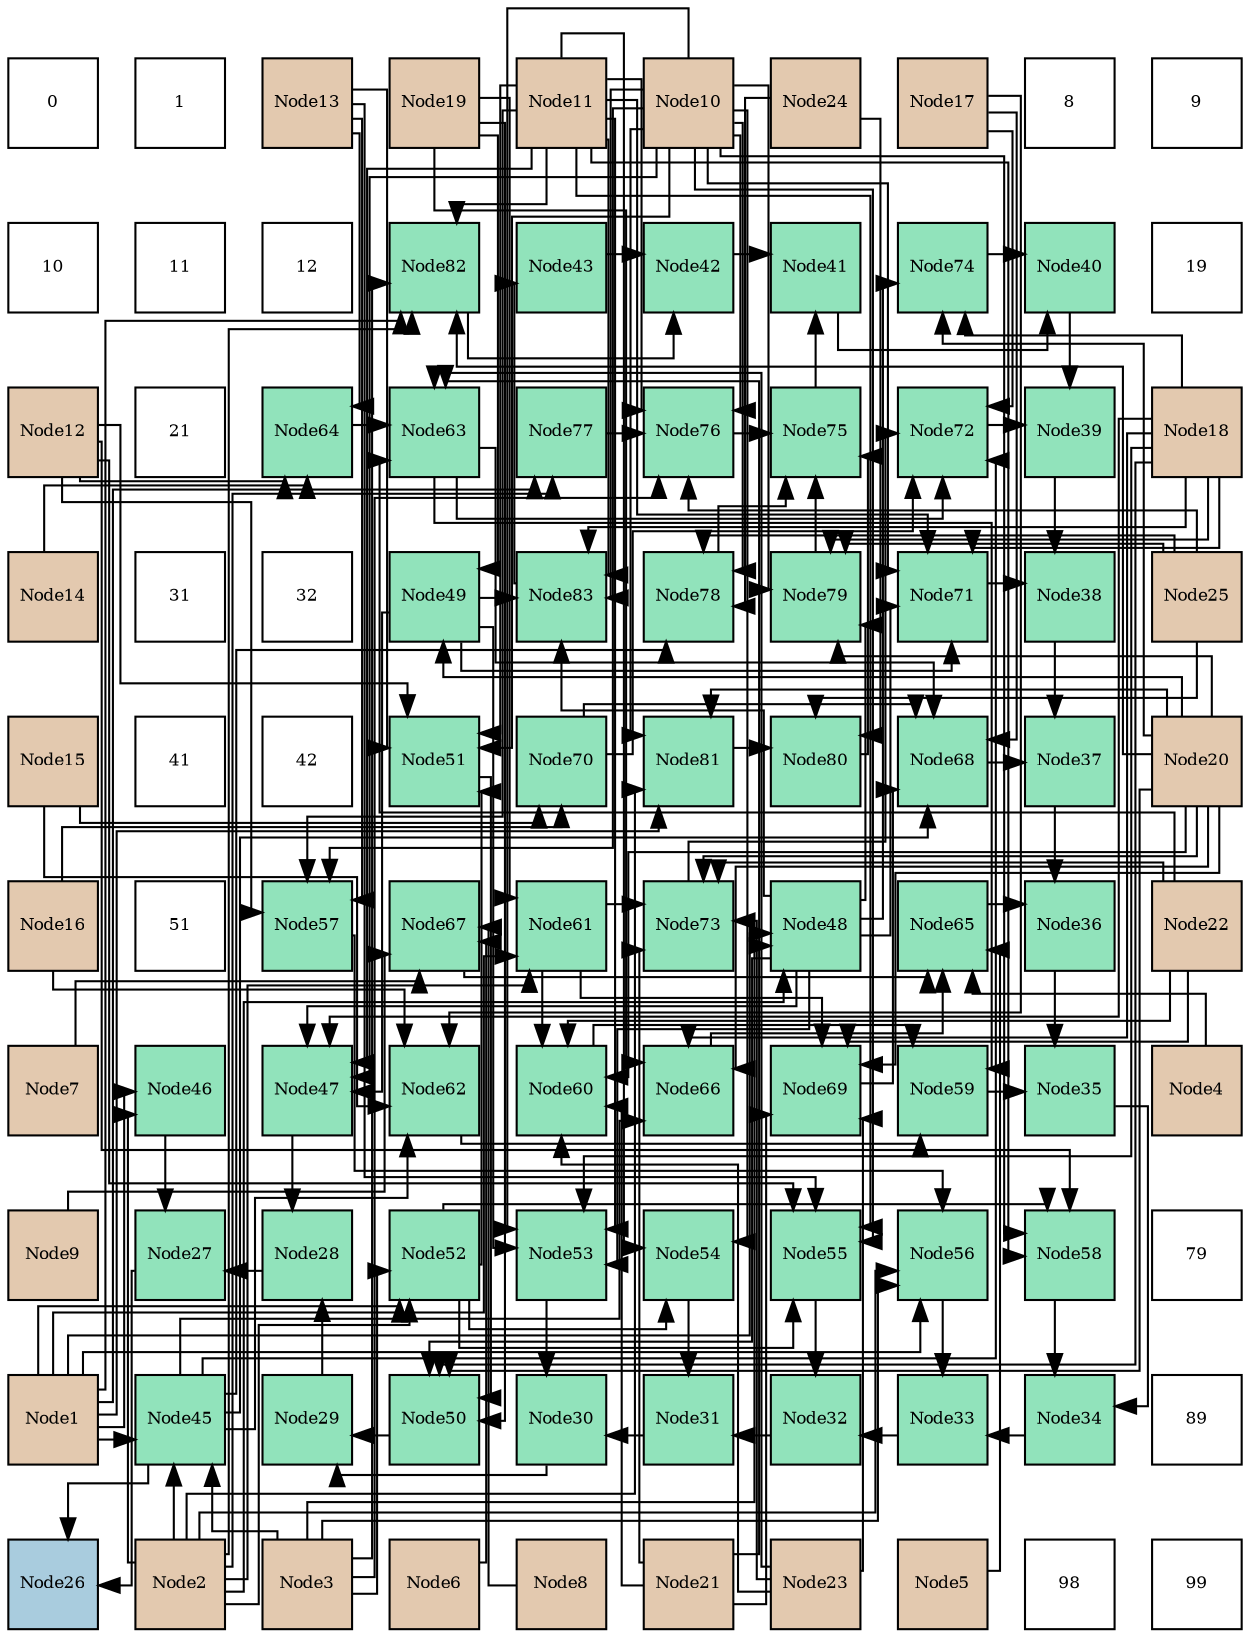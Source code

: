 digraph layout{
 rankdir=TB;
 splines=ortho;
 node [style=filled shape=square fixedsize=true width=0.6];
0[label="0", fontsize=8, fillcolor="#ffffff"];
1[label="1", fontsize=8, fillcolor="#ffffff"];
2[label="Node13", fontsize=8, fillcolor="#e3c9af"];
3[label="Node19", fontsize=8, fillcolor="#e3c9af"];
4[label="Node11", fontsize=8, fillcolor="#e3c9af"];
5[label="Node10", fontsize=8, fillcolor="#e3c9af"];
6[label="Node24", fontsize=8, fillcolor="#e3c9af"];
7[label="Node17", fontsize=8, fillcolor="#e3c9af"];
8[label="8", fontsize=8, fillcolor="#ffffff"];
9[label="9", fontsize=8, fillcolor="#ffffff"];
10[label="10", fontsize=8, fillcolor="#ffffff"];
11[label="11", fontsize=8, fillcolor="#ffffff"];
12[label="12", fontsize=8, fillcolor="#ffffff"];
13[label="Node82", fontsize=8, fillcolor="#91e3bb"];
14[label="Node43", fontsize=8, fillcolor="#91e3bb"];
15[label="Node42", fontsize=8, fillcolor="#91e3bb"];
16[label="Node41", fontsize=8, fillcolor="#91e3bb"];
17[label="Node74", fontsize=8, fillcolor="#91e3bb"];
18[label="Node40", fontsize=8, fillcolor="#91e3bb"];
19[label="19", fontsize=8, fillcolor="#ffffff"];
20[label="Node12", fontsize=8, fillcolor="#e3c9af"];
21[label="21", fontsize=8, fillcolor="#ffffff"];
22[label="Node64", fontsize=8, fillcolor="#91e3bb"];
23[label="Node63", fontsize=8, fillcolor="#91e3bb"];
24[label="Node77", fontsize=8, fillcolor="#91e3bb"];
25[label="Node76", fontsize=8, fillcolor="#91e3bb"];
26[label="Node75", fontsize=8, fillcolor="#91e3bb"];
27[label="Node72", fontsize=8, fillcolor="#91e3bb"];
28[label="Node39", fontsize=8, fillcolor="#91e3bb"];
29[label="Node18", fontsize=8, fillcolor="#e3c9af"];
30[label="Node14", fontsize=8, fillcolor="#e3c9af"];
31[label="31", fontsize=8, fillcolor="#ffffff"];
32[label="32", fontsize=8, fillcolor="#ffffff"];
33[label="Node49", fontsize=8, fillcolor="#91e3bb"];
34[label="Node83", fontsize=8, fillcolor="#91e3bb"];
35[label="Node78", fontsize=8, fillcolor="#91e3bb"];
36[label="Node79", fontsize=8, fillcolor="#91e3bb"];
37[label="Node71", fontsize=8, fillcolor="#91e3bb"];
38[label="Node38", fontsize=8, fillcolor="#91e3bb"];
39[label="Node25", fontsize=8, fillcolor="#e3c9af"];
40[label="Node15", fontsize=8, fillcolor="#e3c9af"];
41[label="41", fontsize=8, fillcolor="#ffffff"];
42[label="42", fontsize=8, fillcolor="#ffffff"];
43[label="Node51", fontsize=8, fillcolor="#91e3bb"];
44[label="Node70", fontsize=8, fillcolor="#91e3bb"];
45[label="Node81", fontsize=8, fillcolor="#91e3bb"];
46[label="Node80", fontsize=8, fillcolor="#91e3bb"];
47[label="Node68", fontsize=8, fillcolor="#91e3bb"];
48[label="Node37", fontsize=8, fillcolor="#91e3bb"];
49[label="Node20", fontsize=8, fillcolor="#e3c9af"];
50[label="Node16", fontsize=8, fillcolor="#e3c9af"];
51[label="51", fontsize=8, fillcolor="#ffffff"];
52[label="Node57", fontsize=8, fillcolor="#91e3bb"];
53[label="Node67", fontsize=8, fillcolor="#91e3bb"];
54[label="Node61", fontsize=8, fillcolor="#91e3bb"];
55[label="Node73", fontsize=8, fillcolor="#91e3bb"];
56[label="Node48", fontsize=8, fillcolor="#91e3bb"];
57[label="Node65", fontsize=8, fillcolor="#91e3bb"];
58[label="Node36", fontsize=8, fillcolor="#91e3bb"];
59[label="Node22", fontsize=8, fillcolor="#e3c9af"];
60[label="Node7", fontsize=8, fillcolor="#e3c9af"];
61[label="Node46", fontsize=8, fillcolor="#91e3bb"];
62[label="Node47", fontsize=8, fillcolor="#91e3bb"];
63[label="Node62", fontsize=8, fillcolor="#91e3bb"];
64[label="Node60", fontsize=8, fillcolor="#91e3bb"];
65[label="Node66", fontsize=8, fillcolor="#91e3bb"];
66[label="Node69", fontsize=8, fillcolor="#91e3bb"];
67[label="Node59", fontsize=8, fillcolor="#91e3bb"];
68[label="Node35", fontsize=8, fillcolor="#91e3bb"];
69[label="Node4", fontsize=8, fillcolor="#e3c9af"];
70[label="Node9", fontsize=8, fillcolor="#e3c9af"];
71[label="Node27", fontsize=8, fillcolor="#91e3bb"];
72[label="Node28", fontsize=8, fillcolor="#91e3bb"];
73[label="Node52", fontsize=8, fillcolor="#91e3bb"];
74[label="Node53", fontsize=8, fillcolor="#91e3bb"];
75[label="Node54", fontsize=8, fillcolor="#91e3bb"];
76[label="Node55", fontsize=8, fillcolor="#91e3bb"];
77[label="Node56", fontsize=8, fillcolor="#91e3bb"];
78[label="Node58", fontsize=8, fillcolor="#91e3bb"];
79[label="79", fontsize=8, fillcolor="#ffffff"];
80[label="Node1", fontsize=8, fillcolor="#e3c9af"];
81[label="Node45", fontsize=8, fillcolor="#91e3bb"];
82[label="Node29", fontsize=8, fillcolor="#91e3bb"];
83[label="Node50", fontsize=8, fillcolor="#91e3bb"];
84[label="Node30", fontsize=8, fillcolor="#91e3bb"];
85[label="Node31", fontsize=8, fillcolor="#91e3bb"];
86[label="Node32", fontsize=8, fillcolor="#91e3bb"];
87[label="Node33", fontsize=8, fillcolor="#91e3bb"];
88[label="Node34", fontsize=8, fillcolor="#91e3bb"];
89[label="89", fontsize=8, fillcolor="#ffffff"];
90[label="Node26", fontsize=8, fillcolor="#a9ccde"];
91[label="Node2", fontsize=8, fillcolor="#e3c9af"];
92[label="Node3", fontsize=8, fillcolor="#e3c9af"];
93[label="Node6", fontsize=8, fillcolor="#e3c9af"];
94[label="Node8", fontsize=8, fillcolor="#e3c9af"];
95[label="Node21", fontsize=8, fillcolor="#e3c9af"];
96[label="Node23", fontsize=8, fillcolor="#e3c9af"];
97[label="Node5", fontsize=8, fillcolor="#e3c9af"];
98[label="98", fontsize=8, fillcolor="#ffffff"];
99[label="99", fontsize=8, fillcolor="#ffffff"];
edge [constraint=false, style=vis];71 -> 90;
81 -> 90;
72 -> 71;
61 -> 71;
82 -> 72;
62 -> 72;
84 -> 82;
83 -> 82;
85 -> 84;
74 -> 84;
86 -> 85;
75 -> 85;
87 -> 86;
76 -> 86;
88 -> 87;
77 -> 87;
68 -> 88;
78 -> 88;
58 -> 68;
67 -> 68;
48 -> 58;
57 -> 58;
38 -> 48;
47 -> 48;
28 -> 38;
37 -> 38;
18 -> 28;
27 -> 28;
16 -> 18;
17 -> 18;
15 -> 16;
26 -> 16;
14 -> 15;
13 -> 15;
34 -> 14;
43 -> 83;
56 -> 83;
29 -> 83;
3 -> 83;
49 -> 83;
64 -> 67;
63 -> 67;
23 -> 67;
65 -> 57;
53 -> 57;
69 -> 57;
97 -> 57;
23 -> 47;
66 -> 47;
81 -> 47;
44 -> 47;
7 -> 47;
23 -> 27;
55 -> 27;
81 -> 27;
44 -> 27;
7 -> 27;
25 -> 26;
35 -> 26;
36 -> 26;
46 -> 26;
56 -> 62;
33 -> 62;
5 -> 62;
4 -> 62;
29 -> 62;
73 -> 43;
5 -> 43;
4 -> 43;
20 -> 43;
2 -> 43;
56 -> 74;
33 -> 74;
5 -> 74;
4 -> 74;
29 -> 74;
73 -> 75;
5 -> 75;
4 -> 75;
73 -> 76;
5 -> 76;
4 -> 76;
20 -> 76;
2 -> 76;
52 -> 77;
80 -> 77;
91 -> 77;
92 -> 77;
73 -> 78;
5 -> 78;
4 -> 78;
20 -> 78;
54 -> 64;
49 -> 64;
95 -> 64;
59 -> 64;
96 -> 64;
81 -> 63;
40 -> 63;
50 -> 63;
7 -> 63;
22 -> 23;
95 -> 23;
59 -> 23;
96 -> 23;
81 -> 65;
29 -> 65;
3 -> 65;
49 -> 65;
54 -> 66;
49 -> 66;
95 -> 66;
59 -> 66;
96 -> 66;
56 -> 37;
33 -> 37;
5 -> 37;
4 -> 37;
29 -> 37;
54 -> 55;
49 -> 55;
95 -> 55;
59 -> 55;
96 -> 55;
56 -> 17;
29 -> 17;
49 -> 17;
24 -> 25;
92 -> 25;
5 -> 25;
4 -> 25;
39 -> 25;
81 -> 35;
5 -> 35;
6 -> 35;
39 -> 35;
56 -> 36;
5 -> 36;
29 -> 36;
49 -> 36;
39 -> 36;
45 -> 46;
6 -> 46;
39 -> 46;
56 -> 34;
33 -> 34;
5 -> 34;
4 -> 34;
29 -> 34;
80 -> 81;
91 -> 81;
92 -> 81;
80 -> 61;
91 -> 61;
80 -> 56;
91 -> 56;
92 -> 56;
3 -> 33;
49 -> 33;
80 -> 73;
91 -> 73;
92 -> 73;
5 -> 52;
4 -> 52;
20 -> 52;
2 -> 52;
80 -> 54;
91 -> 54;
3 -> 54;
20 -> 22;
2 -> 22;
30 -> 22;
93 -> 53;
60 -> 53;
94 -> 53;
70 -> 53;
40 -> 44;
50 -> 44;
80 -> 24;
91 -> 24;
80 -> 45;
91 -> 45;
5 -> 45;
49 -> 45;
80 -> 13;
91 -> 13;
92 -> 13;
4 -> 13;
49 -> 13;
edge [constraint=true, style=invis];
0 -> 10 -> 20 -> 30 -> 40 -> 50 -> 60 -> 70 -> 80 -> 90;
1 -> 11 -> 21 -> 31 -> 41 -> 51 -> 61 -> 71 -> 81 -> 91;
2 -> 12 -> 22 -> 32 -> 42 -> 52 -> 62 -> 72 -> 82 -> 92;
3 -> 13 -> 23 -> 33 -> 43 -> 53 -> 63 -> 73 -> 83 -> 93;
4 -> 14 -> 24 -> 34 -> 44 -> 54 -> 64 -> 74 -> 84 -> 94;
5 -> 15 -> 25 -> 35 -> 45 -> 55 -> 65 -> 75 -> 85 -> 95;
6 -> 16 -> 26 -> 36 -> 46 -> 56 -> 66 -> 76 -> 86 -> 96;
7 -> 17 -> 27 -> 37 -> 47 -> 57 -> 67 -> 77 -> 87 -> 97;
8 -> 18 -> 28 -> 38 -> 48 -> 58 -> 68 -> 78 -> 88 -> 98;
9 -> 19 -> 29 -> 39 -> 49 -> 59 -> 69 -> 79 -> 89 -> 99;
rank = same {0 -> 1 -> 2 -> 3 -> 4 -> 5 -> 6 -> 7 -> 8 -> 9};
rank = same {10 -> 11 -> 12 -> 13 -> 14 -> 15 -> 16 -> 17 -> 18 -> 19};
rank = same {20 -> 21 -> 22 -> 23 -> 24 -> 25 -> 26 -> 27 -> 28 -> 29};
rank = same {30 -> 31 -> 32 -> 33 -> 34 -> 35 -> 36 -> 37 -> 38 -> 39};
rank = same {40 -> 41 -> 42 -> 43 -> 44 -> 45 -> 46 -> 47 -> 48 -> 49};
rank = same {50 -> 51 -> 52 -> 53 -> 54 -> 55 -> 56 -> 57 -> 58 -> 59};
rank = same {60 -> 61 -> 62 -> 63 -> 64 -> 65 -> 66 -> 67 -> 68 -> 69};
rank = same {70 -> 71 -> 72 -> 73 -> 74 -> 75 -> 76 -> 77 -> 78 -> 79};
rank = same {80 -> 81 -> 82 -> 83 -> 84 -> 85 -> 86 -> 87 -> 88 -> 89};
rank = same {90 -> 91 -> 92 -> 93 -> 94 -> 95 -> 96 -> 97 -> 98 -> 99};
}